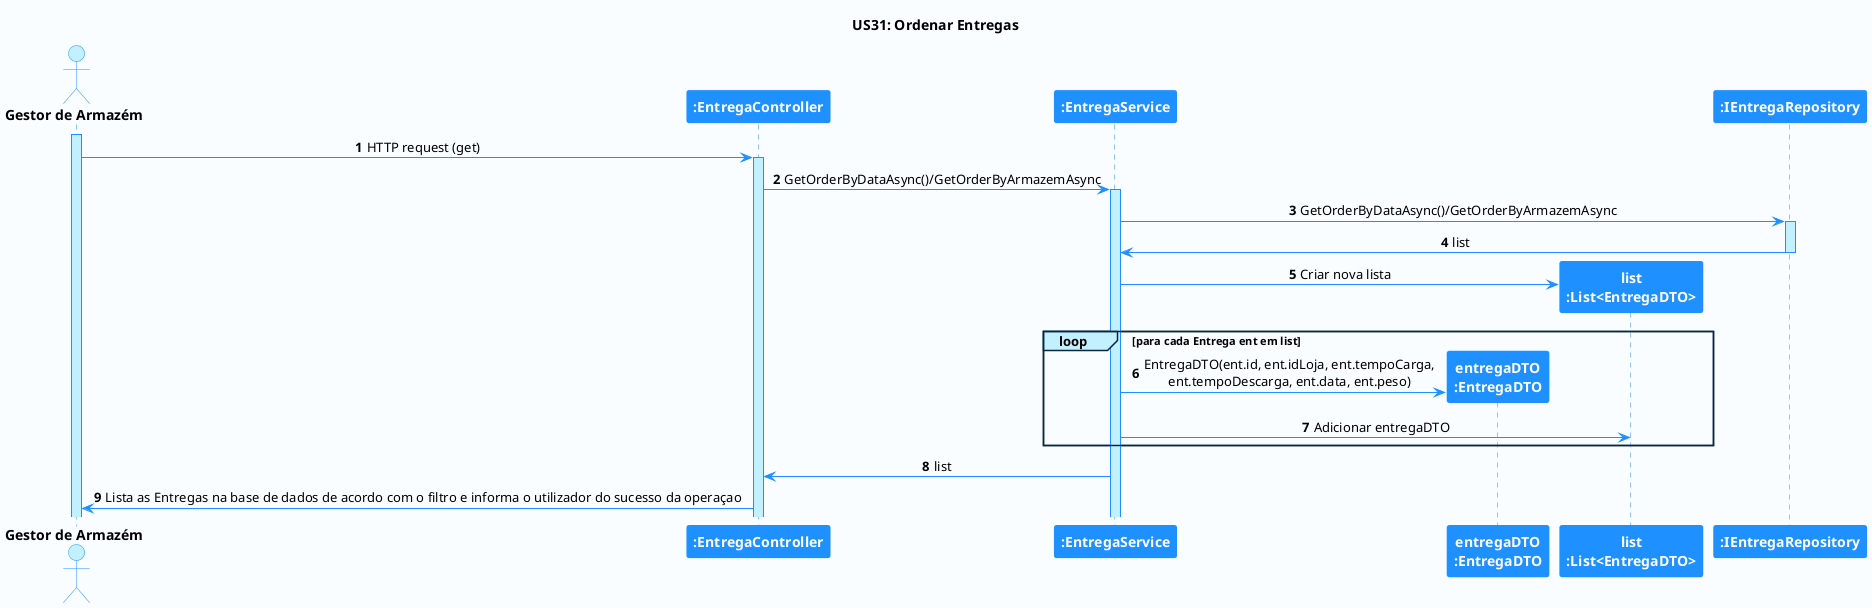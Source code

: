 <?xml version="1.0" encoding="UTF-8" standalone="no"?><svg xmlns="http://www.w3.org/2000/svg" xmlns:xlink="http://www.w3.org/1999/xlink" contentStyleType="text/css" height="588px" preserveAspectRatio="none" style="width:1485px;height:588px;background:#FAFDFF;" version="1.1" viewBox="0 0 1485 588" width="1485px" zoomAndPan="magnify"><defs/><g><rect fill="#FAFDFF" height="27.6094" style="stroke:#00000000;stroke-width:1.0;" width="160" x="661.5" y="10"/><text fill="#000000" font-family="sans-serif" font-size="14" font-weight="bold" lengthAdjust="spacing" textLength="150" x="666.5" y="29.5332">UC05: Listar Entregas</text><rect fill="#C2F0FF" height="366.25" style="stroke:#1E90FF;stroke-width:1.0;" width="10" x="71.5" y="131.2188"/><rect fill="#C2F0FF" height="343.8984" style="stroke:#1E90FF;stroke-width:1.0;" width="10" x="595.5" y="153.5703"/><rect fill="#C2F0FF" height="313.5469" style="stroke:#1E90FF;stroke-width:1.0;" width="10" x="741" y="183.9219"/><rect fill="#C2F0FF" height="30.3516" style="stroke:#1E90FF;stroke-width:1.0;" width="10" x="1397.5" y="214.2734"/><rect height="108.9219" style="stroke:#082642;stroke-width:1.5;fill:none;" width="653.5" x="672.5" y="319.8438"/><line style="stroke:#1E90FF;stroke-width:0.5;fill:none;stroke-dasharray:5.0,5.0;" x1="76" x2="76" y1="121.2188" y2="506.4688"/><line style="stroke:#1E90FF;stroke-width:0.5;fill:none;stroke-dasharray:5.0,5.0;" x1="600.5" x2="600.5" y1="121.2188" y2="506.4688"/><line style="stroke:#1E90FF;stroke-width:0.5;fill:none;stroke-dasharray:5.0,5.0;" x1="745.5" x2="745.5" y1="121.2188" y2="506.4688"/><line style="stroke:#1E90FF;stroke-width:0.5;fill:none;stroke-dasharray:5.0,5.0;" x1="1112" x2="1112" y1="378.3047" y2="506.4688"/><line style="stroke:#1E90FF;stroke-width:0.5;fill:none;stroke-dasharray:5.0,5.0;" x1="1244" x2="1244" y1="292.7344" y2="506.4688"/><line style="stroke:#1E90FF;stroke-width:0.5;fill:none;stroke-dasharray:5.0,5.0;" x1="1402" x2="1402" y1="121.2188" y2="506.4688"/><text fill="#000000" font-family="sans-serif" font-size="14" font-weight="bold" lengthAdjust="spacing" textLength="137" x="5" y="118.1426">Gestor de Armazém</text><ellipse cx="76.5" cy="52.1094" fill="#C2F0FF" rx="8" ry="8" style="stroke:#1E90FF;stroke-width:0.5;"/><path d="M76.5,60.1094 L76.5,87.1094 M63.5,68.1094 L89.5,68.1094 M76.5,87.1094 L63.5,102.1094 M76.5,87.1094 L89.5,102.1094 " fill="none" style="stroke:#1E90FF;stroke-width:0.5;"/><text fill="#000000" font-family="sans-serif" font-size="14" font-weight="bold" lengthAdjust="spacing" textLength="137" x="5" y="520.002">Gestor de Armazém</text><ellipse cx="76.5" cy="531.5781" fill="#C2F0FF" rx="8" ry="8" style="stroke:#1E90FF;stroke-width:0.5;"/><path d="M76.5,539.5781 L76.5,566.5781 M63.5,547.5781 L89.5,547.5781 M76.5,566.5781 L63.5,581.5781 M76.5,566.5781 L89.5,581.5781 " fill="none" style="stroke:#1E90FF;stroke-width:0.5;"/><rect fill="#1E90FF" height="31.6094" rx="2.5" ry="2.5" style="stroke:#1E90FF;stroke-width:0.5;" width="144" x="528.5" y="88.6094"/><text fill="#FFFFFF" font-family="sans-serif" font-size="14" font-weight="bold" lengthAdjust="spacing" textLength="130" x="535.5" y="110.1426">:EntregaController</text><rect fill="#1E90FF" height="31.6094" rx="2.5" ry="2.5" style="stroke:#1E90FF;stroke-width:0.5;" width="144" x="528.5" y="505.4688"/><text fill="#FFFFFF" font-family="sans-serif" font-size="14" font-weight="bold" lengthAdjust="spacing" textLength="130" x="535.5" y="527.002">:EntregaController</text><rect fill="#1E90FF" height="31.6094" rx="2.5" ry="2.5" style="stroke:#1E90FF;stroke-width:0.5;" width="127" x="682.5" y="88.6094"/><text fill="#FFFFFF" font-family="sans-serif" font-size="14" font-weight="bold" lengthAdjust="spacing" textLength="113" x="689.5" y="110.1426">:EntregaService</text><rect fill="#1E90FF" height="31.6094" rx="2.5" ry="2.5" style="stroke:#1E90FF;stroke-width:0.5;" width="127" x="682.5" y="505.4688"/><text fill="#FFFFFF" font-family="sans-serif" font-size="14" font-weight="bold" lengthAdjust="spacing" textLength="113" x="689.5" y="527.002">:EntregaService</text><rect fill="#1E90FF" height="49.2188" rx="2.5" ry="2.5" style="stroke:#1E90FF;stroke-width:0.5;" width="102" x="1061" y="505.4688"/><text fill="#FFFFFF" font-family="sans-serif" font-size="14" font-weight="bold" lengthAdjust="spacing" textLength="84" x="1070" y="527.002">entregaDTO</text><text fill="#FFFFFF" font-family="sans-serif" font-size="14" font-weight="bold" lengthAdjust="spacing" textLength="88" x="1068" y="544.6113">:EntregaDTO</text><rect fill="#1E90FF" height="49.2188" rx="2.5" ry="2.5" style="stroke:#1E90FF;stroke-width:0.5;" width="143" x="1173" y="505.4688"/><text fill="#FFFFFF" font-family="sans-serif" font-size="14" font-weight="bold" lengthAdjust="spacing" textLength="21" x="1234" y="527.002">list</text><text fill="#FFFFFF" font-family="sans-serif" font-size="14" font-weight="bold" lengthAdjust="spacing" textLength="129" x="1180" y="544.6113">:List&lt;EntregaDTO&gt;</text><rect fill="#1E90FF" height="31.6094" rx="2.5" ry="2.5" style="stroke:#1E90FF;stroke-width:0.5;" width="153" x="1326" y="88.6094"/><text fill="#FFFFFF" font-family="sans-serif" font-size="14" font-weight="bold" lengthAdjust="spacing" textLength="139" x="1333" y="110.1426">:IEntregaRepository</text><rect fill="#1E90FF" height="31.6094" rx="2.5" ry="2.5" style="stroke:#1E90FF;stroke-width:0.5;" width="153" x="1326" y="505.4688"/><text fill="#FFFFFF" font-family="sans-serif" font-size="14" font-weight="bold" lengthAdjust="spacing" textLength="139" x="1333" y="527.002">:IEntregaRepository</text><rect fill="#C2F0FF" height="366.25" style="stroke:#1E90FF;stroke-width:1.0;" width="10" x="71.5" y="131.2188"/><rect fill="#C2F0FF" height="343.8984" style="stroke:#1E90FF;stroke-width:1.0;" width="10" x="595.5" y="153.5703"/><rect fill="#C2F0FF" height="313.5469" style="stroke:#1E90FF;stroke-width:1.0;" width="10" x="741" y="183.9219"/><rect fill="#C2F0FF" height="30.3516" style="stroke:#1E90FF;stroke-width:1.0;" width="10" x="1397.5" y="214.2734"/><polygon fill="#1E90FF" points="583.5,149.5703,593.5,153.5703,583.5,157.5703,587.5,153.5703" style="stroke:#1E90FF;stroke-width:1.0;"/><line style="stroke:#1E90FF;stroke-width:1.0;" x1="81.5" x2="589.5" y1="153.5703" y2="153.5703"/><text fill="#000000" font-family="sans-serif" font-size="13" font-weight="bold" lengthAdjust="spacing" textLength="7" x="278.5" y="148.7139">1</text><text fill="#000000" font-family="sans-serif" font-size="13" lengthAdjust="spacing" textLength="109" x="289.5" y="148.7139">HTTP request (get)</text><polygon fill="#1E90FF" points="729,179.9219,739,183.9219,729,187.9219,733,183.9219" style="stroke:#1E90FF;stroke-width:1.0;"/><line style="stroke:#1E90FF;stroke-width:1.0;" x1="605.5" x2="735" y1="183.9219" y2="183.9219"/><text fill="#000000" font-family="sans-serif" font-size="13" font-weight="bold" lengthAdjust="spacing" textLength="7" x="627.25" y="179.0654">2</text><text fill="#000000" font-family="sans-serif" font-size="13" lengthAdjust="spacing" textLength="81" x="638.25" y="179.0654">GetAllAsync()</text><polygon fill="#1E90FF" points="1385.5,210.2734,1395.5,214.2734,1385.5,218.2734,1389.5,214.2734" style="stroke:#1E90FF;stroke-width:1.0;"/><line style="stroke:#1E90FF;stroke-width:1.0;" x1="751" x2="1391.5" y1="214.2734" y2="214.2734"/><text fill="#000000" font-family="sans-serif" font-size="13" font-weight="bold" lengthAdjust="spacing" textLength="7" x="1028.25" y="209.417">3</text><text fill="#000000" font-family="sans-serif" font-size="13" lengthAdjust="spacing" textLength="81" x="1039.25" y="209.417">GetAllAsync()</text><polygon fill="#1E90FF" points="762,240.625,752,244.625,762,248.625,758,244.625" style="stroke:#1E90FF;stroke-width:1.0;"/><line style="stroke:#1E90FF;stroke-width:1.0;" x1="756" x2="1401.5" y1="244.625" y2="244.625"/><text fill="#000000" font-family="sans-serif" font-size="13" font-weight="bold" lengthAdjust="spacing" textLength="7" x="1062.75" y="239.7686">4</text><text fill="#000000" font-family="sans-serif" font-size="13" lengthAdjust="spacing" textLength="17" x="1073.75" y="239.7686">list</text><polygon fill="#1E90FF" points="1161,270.9766,1171,274.9766,1161,278.9766,1165,274.9766" style="stroke:#1E90FF;stroke-width:1.0;"/><line style="stroke:#1E90FF;stroke-width:1.0;" x1="751" x2="1167" y1="274.9766" y2="274.9766"/><text fill="#000000" font-family="sans-serif" font-size="13" font-weight="bold" lengthAdjust="spacing" textLength="7" x="914" y="270.1201">5</text><text fill="#000000" font-family="sans-serif" font-size="13" lengthAdjust="spacing" textLength="85" x="925" y="270.1201">Criar nova lista</text><rect fill="#1E90FF" height="49.2188" rx="2.5" ry="2.5" style="stroke:#1E90FF;stroke-width:0.5;" width="143" x="1173" y="252.625"/><text fill="#FFFFFF" font-family="sans-serif" font-size="14" font-weight="bold" lengthAdjust="spacing" textLength="21" x="1234" y="274.1582">list</text><text fill="#FFFFFF" font-family="sans-serif" font-size="14" font-weight="bold" lengthAdjust="spacing" textLength="129" x="1180" y="291.7676">:List&lt;EntregaDTO&gt;</text><path d="M672.5,319.8438 L745.5,319.8438 L745.5,328.1953 L735.5,338.1953 L672.5,338.1953 L672.5,319.8438 " fill="#C2F0FF" style="stroke:#082642;stroke-width:1.5;"/><rect fill="none" height="108.9219" style="stroke:#082642;stroke-width:1.5;" width="653.5" x="672.5" y="319.8438"/><text fill="#000000" font-family="sans-serif" font-size="13" font-weight="bold" lengthAdjust="spacing" textLength="28" x="687.5" y="334.3389">loop</text><text fill="#000000" font-family="sans-serif" font-size="11" font-weight="bold" lengthAdjust="spacing" textLength="167" x="760.5" y="333.2627">[para cada Entrega ent em list]</text><polygon fill="#1E90FF" points="1049,372.8984,1059,376.8984,1049,380.8984,1053,376.8984" style="stroke:#1E90FF;stroke-width:1.0;"/><line style="stroke:#1E90FF;stroke-width:1.0;" x1="751" x2="1055" y1="376.8984" y2="376.8984"/><text fill="#000000" font-family="sans-serif" font-size="13" font-weight="bold" lengthAdjust="spacing" textLength="7" x="763" y="363.8662">6</text><text fill="#000000" font-family="sans-serif" font-size="13" lengthAdjust="spacing" textLength="275" x="774" y="355.6904">EntregaDTO(ent.id, ent.idLoja, ent.tempoCarga,</text><text fill="#000000" font-family="sans-serif" font-size="13" lengthAdjust="spacing" textLength="230" x="796.5" y="372.042">ent.tempoDescarga, ent.data, ent.peso)</text><rect fill="#1E90FF" height="49.2188" rx="2.5" ry="2.5" style="stroke:#1E90FF;stroke-width:0.5;" width="102" x="1061" y="338.1953"/><text fill="#FFFFFF" font-family="sans-serif" font-size="14" font-weight="bold" lengthAdjust="spacing" textLength="84" x="1070" y="359.7285">entregaDTO</text><text fill="#FFFFFF" font-family="sans-serif" font-size="14" font-weight="bold" lengthAdjust="spacing" textLength="88" x="1068" y="377.3379">:EntregaDTO</text><polygon fill="#1E90FF" points="1232.5,416.7656,1242.5,420.7656,1232.5,424.7656,1236.5,420.7656" style="stroke:#1E90FF;stroke-width:1.0;"/><line style="stroke:#1E90FF;stroke-width:1.0;" x1="751" x2="1238.5" y1="420.7656" y2="420.7656"/><text fill="#000000" font-family="sans-serif" font-size="13" font-weight="bold" lengthAdjust="spacing" textLength="7" x="928.75" y="415.9092">7</text><text fill="#000000" font-family="sans-serif" font-size="13" lengthAdjust="spacing" textLength="127" x="939.75" y="415.9092">Adicionar entregaDTO</text><polygon fill="#1E90FF" points="616.5,454.1172,606.5,458.1172,616.5,462.1172,612.5,458.1172" style="stroke:#1E90FF;stroke-width:1.0;"/><line style="stroke:#1E90FF;stroke-width:1.0;" x1="610.5" x2="740" y1="458.1172" y2="458.1172"/><text fill="#000000" font-family="sans-serif" font-size="13" font-weight="bold" lengthAdjust="spacing" textLength="7" x="659.25" y="453.2607">8</text><text fill="#000000" font-family="sans-serif" font-size="13" lengthAdjust="spacing" textLength="17" x="670.25" y="453.2607">list</text><polygon fill="#1E90FF" points="92.5,484.4688,82.5,488.4688,92.5,492.4688,88.5,488.4688" style="stroke:#1E90FF;stroke-width:1.0;"/><line style="stroke:#1E90FF;stroke-width:1.0;" x1="86.5" x2="594.5" y1="488.4688" y2="488.4688"/><text fill="#000000" font-family="sans-serif" font-size="13" font-weight="bold" lengthAdjust="spacing" textLength="7" x="93.5" y="483.6123">9</text><text fill="#000000" font-family="sans-serif" font-size="13" lengthAdjust="spacing" textLength="479" x="104.5" y="483.6123">Lista as Entregas na base de dados e informa o utilizador do sucesso da operaçao</text><!--MD5=[806874b5708bb964e1f903a50b46a3fb]
@startuml hello

'-Style- - - - - - - - - - - - - - - - - - - - - - - - - - - - - - - - - - - - - - - - - - - - - - - - - - - - - - - - - - - - - - - - - - - - - - - - - - - - - - - - - - - - - - - - - - - - - - - - - - - - - - - - - - - - - - - -

autonumber

skinparam DefaultTextAlignment center

skinparam BackgroundColor #fafdff

skinparam sequence {
    LifeLineBorderColor DodgerBlue
    LifeLineBackgroundColor APPLICATION

    ActorBackgroundColor APPLICATION
    ActorBorderColor DodgerBlue

    BackgroundColor #FFFFFF
    ArrowColor DodgerBlue
    BorderColor DodgerBlue

    ParticipantBackgroundColor DodgerBlue
    ParticipantFontColor #FFFFFF
    ParticipantBorderColor DodgerBlue

    GroupBorderColor #082642
    GroupBackgroundColor APPLICATION
}

skinparam note {
    LifeLineBorderColor DodgerBlue
    LifeLineBackgroundColor APPLICATION

    ActorBackgroundColor APPLICATION
    ActorBorderColor DodgerBlue

    BackgroundColor #FFFFFF
    ArrowColor DodgerBlue
    BorderColor DodgerBlue

    ParticipantBackgroundColor DodgerBlue
    ParticipantFontColor #FFFFFF
    ParticipantBorderColor DodgerBlue

    GroupBorderColor #082642
    GroupBackgroundColor APPLICATION
}

'-Title- - - - - - - - - - - - - - - - - - - - - - - - - - - - - - - - - - - - - - - - - - - - - - - - - - - - - - - - - - - - - - - - - - - - - - - - - - - - - - - - - - - - - - - - - - - - - - - - - - - - - - - - - - - - - - - -

title US31: Ordenar Entregas

'-Actors/Participants- - - - - - - - - - - - - - - - - - - - - - - - - - - - - - - - - - - - - - - - - - - - - - - - - - - - - - - - - - - - - - - - - - - - - - - - - - - - - - - - - - - - - - - - - - - - - - - - - -

actor "<b>Gestor de Armazém" as A
participant "<b>:EntregaController" as AC
participant "<b>:EntregaService" as ASR
participant "<b>entregaDTO\n<b>:EntregaDTO" as ARM
participant "<b>list\n<b>:List<EntregaDTO>" as AL
participant "<b>:IEntregaRepository" as AR


'-Associations- - - - - - - - - - - - - - - - - - - - - - - - - - - - - - - - - - - - - - - - - - - - - - - - - - - - - - - - - - - - - - - - - - - - - - - - - - - - - - - - - - - - - - - - - - - - - - - - - - - - - - - - -

activate A

A -> AC: HTTP request (get)
activate AC

AC -> ASR: GetOrderByDataAsync()/GetOrderByArmazemAsync
activate ASR

ASR -> AR: GetOrderByDataAsync()/GetOrderByArmazemAsync
activate AR

AR -> ASR: list
deactivate AR

create AL
ASR -> AL: Criar nova lista

loop para cada Entrega ent em list

create ARM
ASR -> ARM: EntregaDTO(ent.id, ent.idLoja, ent.tempoCarga,\nent.tempoDescarga, ent.data, ent.peso)
ASR -> AL: Adicionar entregaDTO

end loop

ASR -> AC: list

AC -> A: Lista as Entregas na base de dados de acordo com o filtro e informa o utilizador do sucesso da operaçao

'- - - - - - - - - - - - - - - - - - - - - - - - - - - - - - - - - - - - - - - - - - - - - - - - - - - - - - - - - - - - - - - - - - - - - - - - - - - - - - - - - - - - - - - - - - - - - - - - - - - - - - - - - - - - - - - - - - - - - -

@enduml

